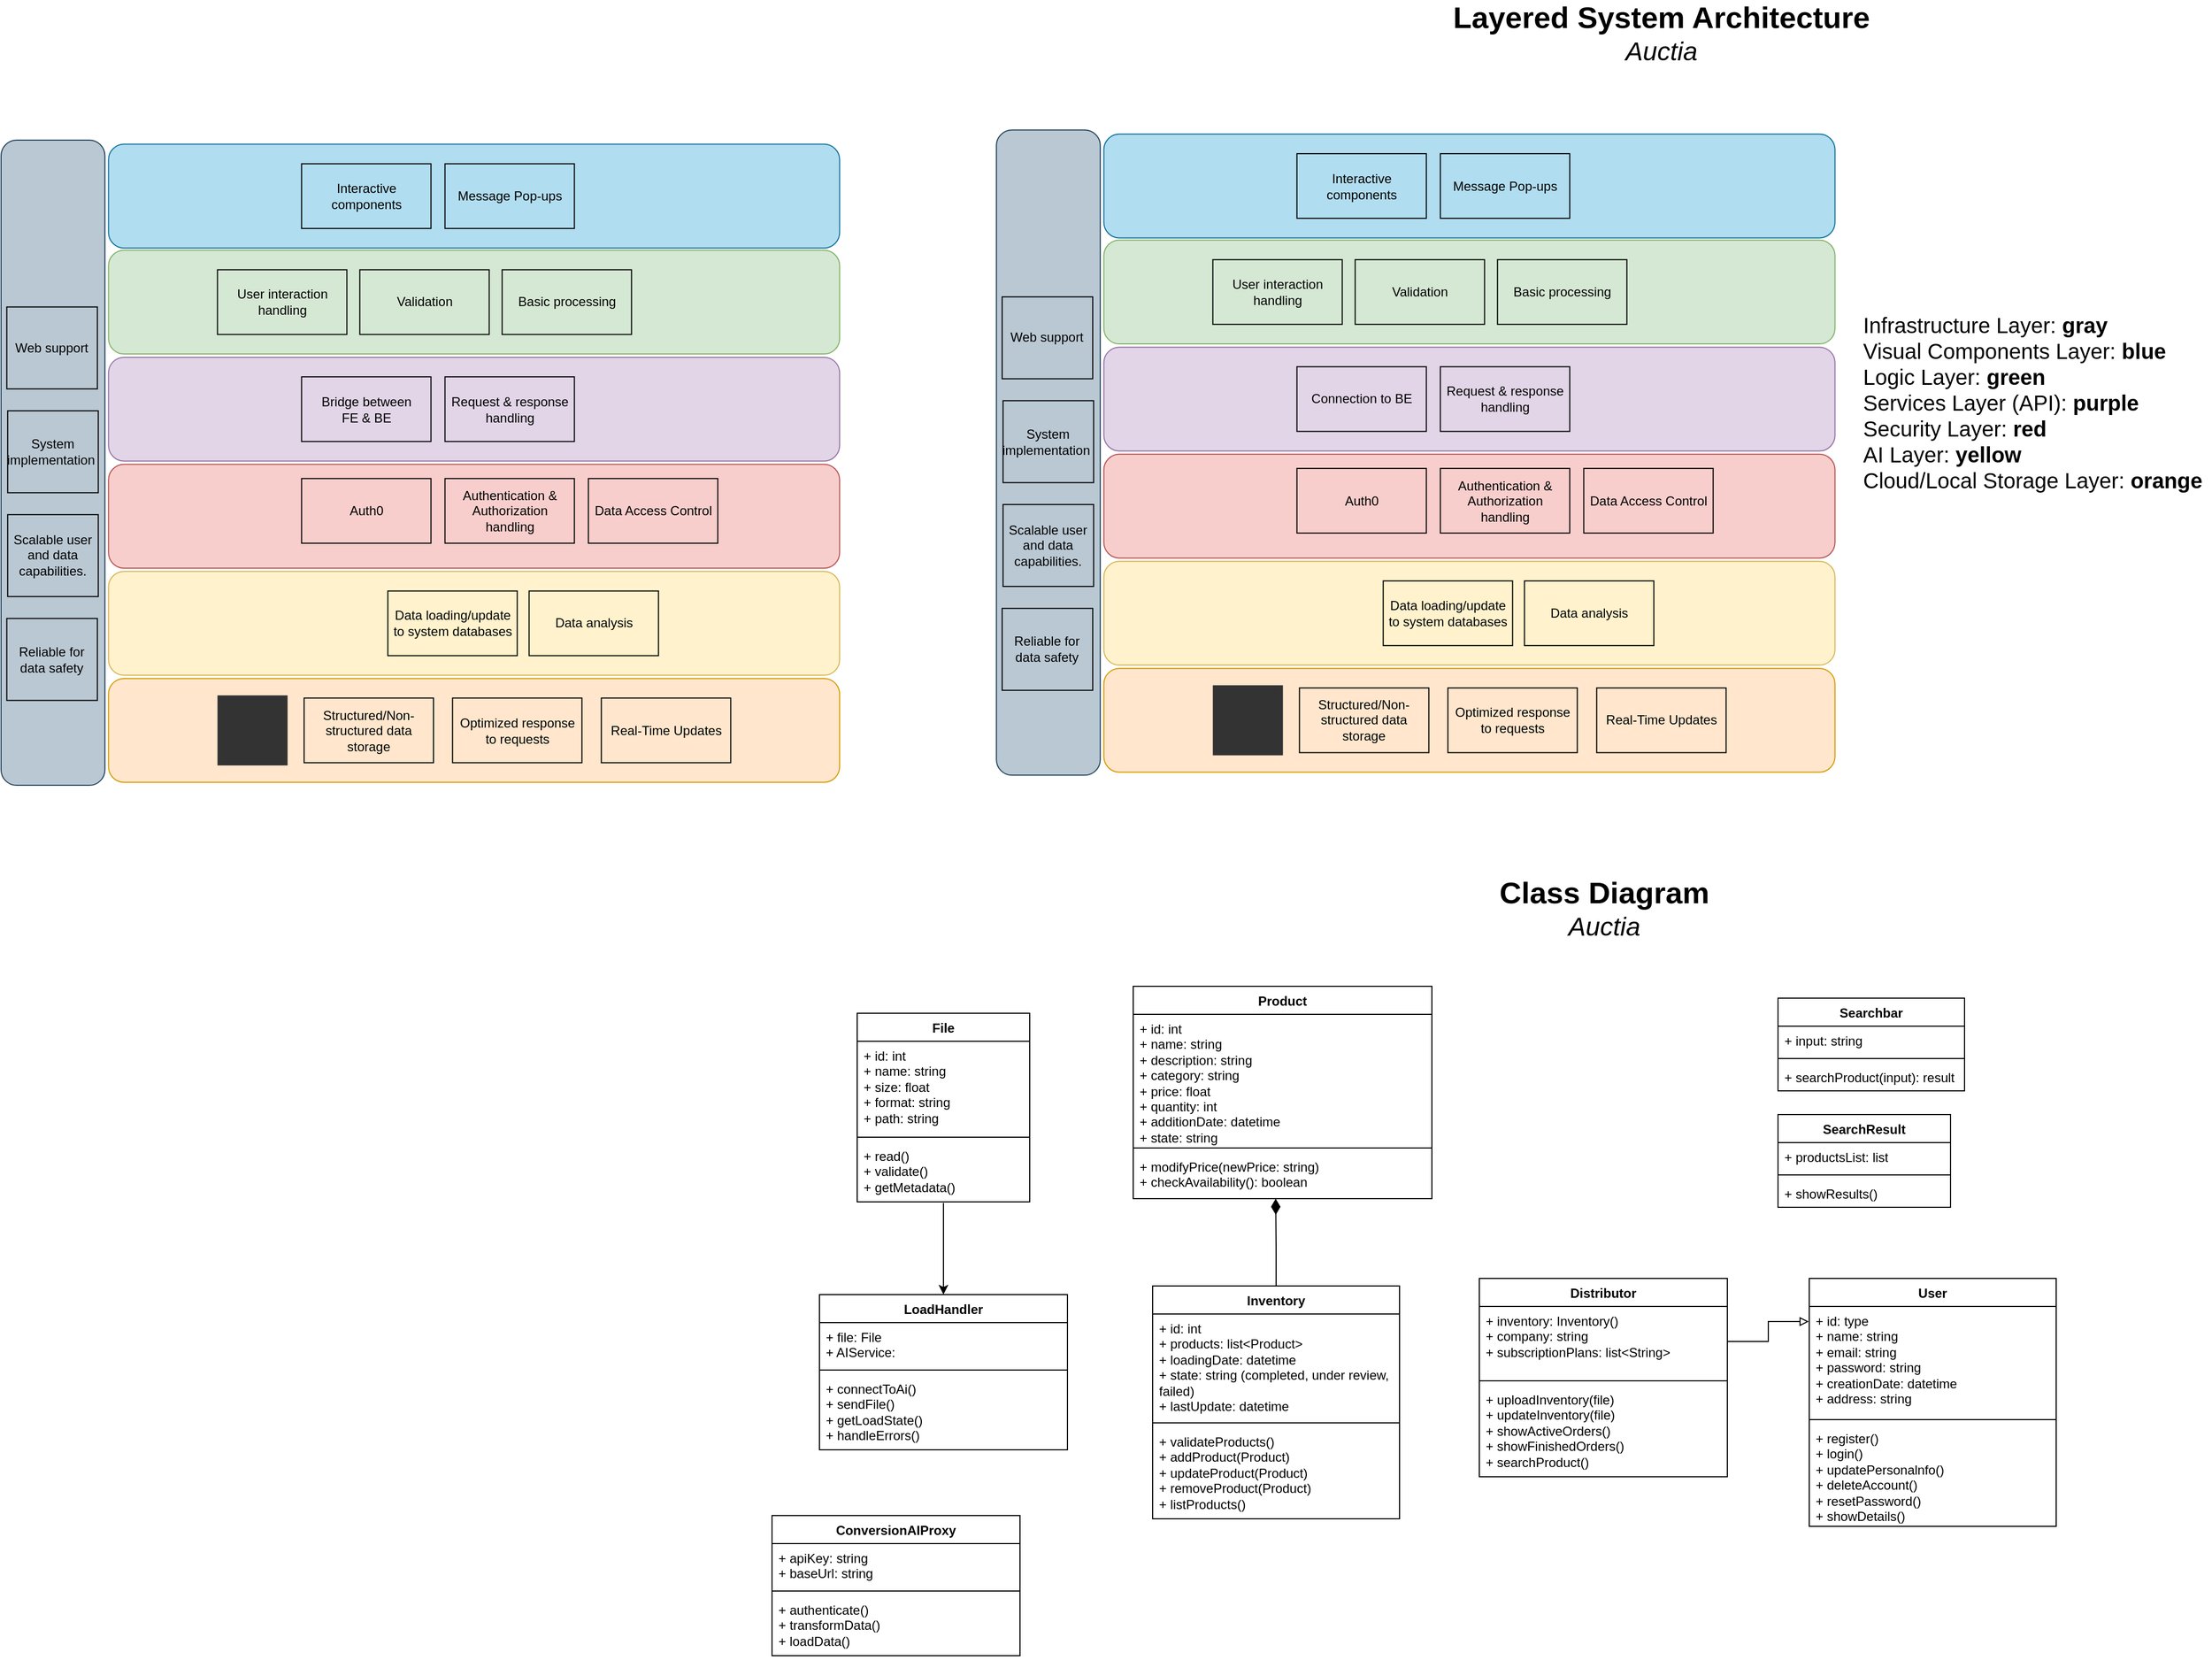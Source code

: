 <mxfile border="50" scale="3" compressed="false" locked="false" version="24.7.17">
  <diagram name="Blank" id="YmL12bMKpDGza6XwsDPr">
    <mxGraphModel dx="2603" dy="818" grid="0" gridSize="10" guides="1" tooltips="1" connect="1" arrows="1" fold="1" page="1" pageScale="1" pageWidth="1169" pageHeight="827" background="none" math="1" shadow="0">
      <root>
        <mxCell id="X5NqExCQtvZxIxQ7pmgY-0" />
        <mxCell id="1" parent="X5NqExCQtvZxIxQ7pmgY-0" />
        <mxCell id="3Dt4KKrTFrSs0-NsWHbt-12" value="&lt;font style=&quot;text-wrap: nowrap; font-size: 28px;&quot;&gt;&lt;b&gt;Layered System Architecture&lt;/b&gt;&lt;/font&gt;&lt;div style=&quot;text-wrap: nowrap;&quot;&gt;&lt;font size=&quot;1&quot;&gt;&lt;i style=&quot;font-size: 24px;&quot;&gt;Auctia&lt;/i&gt;&lt;/font&gt;&lt;/div&gt;" style="rounded=0;whiteSpace=wrap;html=1;strokeColor=none;" parent="1" vertex="1">
          <mxGeometry x="386.84" y="61" width="500" height="60" as="geometry" />
        </mxCell>
        <mxCell id="3Dt4KKrTFrSs0-NsWHbt-37" value="&lt;span style=&quot;color: rgba(0, 0, 0, 0); font-family: monospace; font-size: 0px; text-wrap: nowrap;&quot;&gt;%3CmxGraphModel%3E%3Croot%3E%3CmxCell%20id%3D%220%22%2F%3E%3CmxCell%20id%3D%221%22%20parent%3D%220%22%2F%3E%3CmxCell%20id%3D%222%22%20value%3D%22%26lt%3Bfont%20style%3D%26quot%3Btext-wrap%3A%20nowrap%3B%20font-size%3A%2028px%3B%26quot%3B%26gt%3B%26lt%3Bb%26gt%3BLayer%26amp%3Bnbsp%3BDiagram%26lt%3B%2Fb%26gt%3B%26lt%3B%2Ffont%26gt%3B%26lt%3Bdiv%20style%3D%26quot%3Btext-wrap%3A%20nowrap%3B%26quot%3B%26gt%3B%26lt%3Bfont%20size%3D%26quot%3B1%26quot%3B%26gt%3B%26lt%3Bi%20style%3D%26quot%3Bfont-size%3A%2024px%3B%26quot%3B%26gt%3BAuctia%26lt%3B%2Fi%26gt%3B%26lt%3B%2Ffont%26gt%3B%26lt%3B%2Fdiv%26gt%3B%22%20style%3D%22rounded%3D0%3BwhiteSpace%3Dwrap%3Bhtml%3D1%3BstrokeColor%3Dnone%3B%22%20vertex%3D%221%22%20parent%3D%221%22%3E%3CmxGeometry%20x%3D%22305%22%20y%3D%22105%22%20width%3D%22218%22%20height%3D%2260%22%20as%3D%22geometry%22%2F%3E%3C%2FmxCell%3E%3C%2Froot%3E%3C%2FmxGraphModel%3E&lt;/span&gt;&lt;span style=&quot;background-color: initial; font-size: 20px;&quot;&gt;Infrastructure&lt;/span&gt;&lt;span style=&quot;font-size: 20px;&quot;&gt;&amp;nbsp;Layer&lt;/span&gt;&lt;span style=&quot;background-color: initial; font-size: 20px;&quot;&gt;: &lt;b&gt;gray&lt;/b&gt;&lt;br&gt;&lt;/span&gt;&lt;span style=&quot;background-color: initial; font-size: 20px;&quot;&gt;Visual Components&lt;/span&gt;&lt;span style=&quot;font-size: 20px;&quot;&gt;&amp;nbsp;Layer&lt;/span&gt;&lt;span style=&quot;background-color: initial; font-size: 20px;&quot;&gt;: &lt;b&gt;blue&lt;/b&gt;&lt;br&gt;&lt;/span&gt;&lt;span style=&quot;background-color: initial; font-size: 20px;&quot;&gt;Logic&lt;/span&gt;&lt;span style=&quot;font-size: 20px;&quot;&gt;&amp;nbsp;Layer&lt;/span&gt;&lt;span style=&quot;background-color: initial; font-size: 20px;&quot;&gt;: &lt;b&gt;green&lt;/b&gt;&lt;br&gt;&lt;/span&gt;&lt;span style=&quot;background-color: initial; font-size: 20px;&quot;&gt;Services&lt;/span&gt;&lt;span style=&quot;font-size: 20px;&quot;&gt;&amp;nbsp;Layer&lt;/span&gt;&lt;span style=&quot;background-color: initial; font-size: 20px;&quot;&gt;&amp;nbsp;(API): &lt;b&gt;purple&lt;/b&gt;&lt;br&gt;&lt;/span&gt;&lt;span style=&quot;background-color: initial; font-size: 20px;&quot;&gt;Security&lt;/span&gt;&lt;span style=&quot;font-size: 20px;&quot;&gt;&amp;nbsp;Layer&lt;/span&gt;&lt;span style=&quot;background-color: initial; font-size: 20px;&quot;&gt;: &lt;b&gt;red&lt;/b&gt;&lt;br&gt;&lt;/span&gt;&lt;span style=&quot;background-color: initial; font-size: 20px;&quot;&gt;AI Layer: &lt;b&gt;yellow&lt;/b&gt;&lt;br&gt;&lt;/span&gt;&lt;span style=&quot;background-color: initial; font-size: 20px;&quot;&gt;Cloud/Local Storage&lt;/span&gt;&lt;span style=&quot;font-size: 20px;&quot;&gt;&amp;nbsp;Layer&lt;/span&gt;&lt;span style=&quot;background-color: initial; font-size: 20px;&quot;&gt;: &lt;b&gt;orange&lt;/b&gt;&lt;/span&gt;" style="rounded=0;whiteSpace=wrap;html=1;strokeColor=none;align=left;" parent="1" vertex="1">
          <mxGeometry x="822" y="337" width="324" height="191.5" as="geometry" />
        </mxCell>
        <mxCell id="oEyr6dTsk9k5O3KKZAdz-1" value="" style="group" parent="1" vertex="1" connectable="0">
          <mxGeometry x="20.126" y="180.62" width="777.714" height="598.54" as="geometry" />
        </mxCell>
        <mxCell id="3Dt4KKrTFrSs0-NsWHbt-22" value="&lt;h2&gt;&lt;br&gt;&lt;/h2&gt;" style="rounded=1;whiteSpace=wrap;html=1;fillColor=#bac8d3;strokeColor=#23445d;rotation=-90;direction=east;" parent="oEyr6dTsk9k5O3KKZAdz-1" vertex="1">
          <mxGeometry x="-251.123" y="251.123" width="598.54" height="96.295" as="geometry" />
        </mxCell>
        <mxCell id="3Dt4KKrTFrSs0-NsWHbt-1" value="" style="rounded=1;whiteSpace=wrap;html=1;fillColor=#b1ddf0;strokeColor=#10739e;" parent="oEyr6dTsk9k5O3KKZAdz-1" vertex="1">
          <mxGeometry x="99.64" y="3.797" width="678.073" height="96.295" as="geometry" />
        </mxCell>
        <mxCell id="3Dt4KKrTFrSs0-NsWHbt-4" value="" style="rounded=1;whiteSpace=wrap;html=1;fillColor=#d5e8d4;strokeColor=#82b366;" parent="oEyr6dTsk9k5O3KKZAdz-1" vertex="1">
          <mxGeometry x="99.64" y="102.119" width="678.073" height="96.295" as="geometry" />
        </mxCell>
        <mxCell id="3Dt4KKrTFrSs0-NsWHbt-5" value="" style="rounded=1;whiteSpace=wrap;html=1;fillColor=#e1d5e7;strokeColor=#9673a6;" parent="oEyr6dTsk9k5O3KKZAdz-1" vertex="1">
          <mxGeometry x="99.64" y="201.455" width="678.073" height="96.295" as="geometry" />
        </mxCell>
        <mxCell id="3Dt4KKrTFrSs0-NsWHbt-6" value="" style="rounded=1;whiteSpace=wrap;html=1;fillColor=#f8cecc;strokeColor=#b85450;" parent="oEyr6dTsk9k5O3KKZAdz-1" vertex="1">
          <mxGeometry x="99.64" y="300.79" width="678.073" height="96.295" as="geometry" />
        </mxCell>
        <mxCell id="3Dt4KKrTFrSs0-NsWHbt-7" value="" style="rounded=1;whiteSpace=wrap;html=1;fillColor=#fff2cc;strokeColor=#d6b656;" parent="oEyr6dTsk9k5O3KKZAdz-1" vertex="1">
          <mxGeometry x="99.64" y="400.126" width="678.073" height="96.295" as="geometry" />
        </mxCell>
        <mxCell id="3Dt4KKrTFrSs0-NsWHbt-8" value="" style="rounded=1;whiteSpace=wrap;html=1;fillColor=#ffe6cc;strokeColor=#d79b00;" parent="oEyr6dTsk9k5O3KKZAdz-1" vertex="1">
          <mxGeometry x="99.64" y="499.462" width="678.073" height="96.295" as="geometry" />
        </mxCell>
        <mxCell id="3Dt4KKrTFrSs0-NsWHbt-38" value="" style="shape=image;verticalLabelPosition=bottom;labelBackgroundColor=none;verticalAlign=top;aspect=fixed;imageAspect=0;image=https://images.velog.io/images/myong/post/7c8de4c9-a41f-47fc-b73c-63550f86d1f6/mongo_atlas.png;clipPath=inset(22.22% 33.33% 22.22% 33.33%);imageBackground=none;fontColor=#FFFFFF;" parent="oEyr6dTsk9k5O3KKZAdz-1" vertex="1">
          <mxGeometry x="123.214" y="515.11" width="65" height="65" as="geometry" />
        </mxCell>
        <mxCell id="3Dt4KKrTFrSs0-NsWHbt-39" value="" style="shape=image;verticalLabelPosition=bottom;labelBackgroundColor=default;verticalAlign=top;aspect=fixed;imageAspect=0;image=https://cdn.worldvectorlogo.com/logos/react-1.svg;" parent="oEyr6dTsk9k5O3KKZAdz-1" vertex="1">
          <mxGeometry x="123.214" y="19.44" width="65" height="65" as="geometry" />
        </mxCell>
        <mxCell id="3Dt4KKrTFrSs0-NsWHbt-40" value="" style="shape=image;imageAspect=0;aspect=fixed;verticalLabelPosition=bottom;verticalAlign=top;image=https://www.drupal.org/files/project-images/screenshot_361.png;" parent="oEyr6dTsk9k5O3KKZAdz-1" vertex="1">
          <mxGeometry x="200.714" y="19.44" width="65" height="65" as="geometry" />
        </mxCell>
        <mxCell id="3Dt4KKrTFrSs0-NsWHbt-43" value="" style="shape=image;verticalLabelPosition=bottom;labelBackgroundColor=default;verticalAlign=top;aspect=fixed;imageAspect=0;image=https://365cloudstore.com/wp-content/uploads/2023/02/sql-server-500x500-01.png;imageBackground=#333333;" parent="oEyr6dTsk9k5O3KKZAdz-1" vertex="1">
          <mxGeometry x="200.714" y="515.11" width="65" height="65" as="geometry" />
        </mxCell>
        <mxCell id="3Dt4KKrTFrSs0-NsWHbt-44" value="" style="shape=image;imageAspect=0;aspect=fixed;verticalLabelPosition=bottom;verticalAlign=top;image=https://awsvideocatalog.com/images/aws/png/PNG%20Light/Security,%20Identity,%20&amp;%20Compliance/Amazon-Cognito.png;" parent="oEyr6dTsk9k5O3KKZAdz-1" vertex="1">
          <mxGeometry x="123.214" y="313.94" width="65" height="65" as="geometry" />
        </mxCell>
        <mxCell id="3Dt4KKrTFrSs0-NsWHbt-45" value="" style="shape=image;imageAspect=0;aspect=fixed;verticalLabelPosition=bottom;verticalAlign=top;image=https://play-lh.googleusercontent.com/So22eXt1Cc7-9ishK7DAoBaCUqnfuehrxyA_kezuhspg5gg526eMIQeppffxFgZsjAXn=w240-h480-rw;" parent="oEyr6dTsk9k5O3KKZAdz-1" vertex="1">
          <mxGeometry x="200.714" y="313.94" width="65" height="65" as="geometry" />
        </mxCell>
        <mxCell id="3Dt4KKrTFrSs0-NsWHbt-46" value="" style="shape=image;imageAspect=0;aspect=fixed;verticalLabelPosition=bottom;verticalAlign=top;image=https://flask.palletsprojects.com/en/3.0.x/_images/flask-horizontal.png;clipPath=inset(0% 67.33% 1.03% 0%);" parent="oEyr6dTsk9k5O3KKZAdz-1" vertex="1">
          <mxGeometry x="123.214" y="217.1" width="66.36" height="65" as="geometry" />
        </mxCell>
        <mxCell id="3Dt4KKrTFrSs0-NsWHbt-47" value="User interaction handling" style="rounded=0;whiteSpace=wrap;html=1;fillColor=none;" parent="oEyr6dTsk9k5O3KKZAdz-1" vertex="1">
          <mxGeometry x="200.714" y="120.27" width="120" height="60" as="geometry" />
        </mxCell>
        <mxCell id="3Dt4KKrTFrSs0-NsWHbt-64" value="Validation" style="rounded=0;whiteSpace=wrap;html=1;fillColor=none;" parent="oEyr6dTsk9k5O3KKZAdz-1" vertex="1">
          <mxGeometry x="332.714" y="120.27" width="120" height="60" as="geometry" />
        </mxCell>
        <mxCell id="3Dt4KKrTFrSs0-NsWHbt-66" value="" style="shape=image;verticalLabelPosition=bottom;labelBackgroundColor=default;verticalAlign=top;aspect=fixed;imageAspect=0;image=https://cdn.worldvectorlogo.com/logos/react-1.svg;" parent="oEyr6dTsk9k5O3KKZAdz-1" vertex="1">
          <mxGeometry x="123.214" y="117.77" width="65" height="65" as="geometry" />
        </mxCell>
        <mxCell id="3Dt4KKrTFrSs0-NsWHbt-67" value="Basic processing" style="rounded=0;whiteSpace=wrap;html=1;fillColor=none;" parent="oEyr6dTsk9k5O3KKZAdz-1" vertex="1">
          <mxGeometry x="464.714" y="120.27" width="120" height="60" as="geometry" />
        </mxCell>
        <mxCell id="3Dt4KKrTFrSs0-NsWHbt-68" value="Interactive components" style="rounded=0;whiteSpace=wrap;html=1;fillColor=none;" parent="oEyr6dTsk9k5O3KKZAdz-1" vertex="1">
          <mxGeometry x="278.714" y="21.94" width="120" height="60" as="geometry" />
        </mxCell>
        <mxCell id="3Dt4KKrTFrSs0-NsWHbt-69" value="Message Pop-ups" style="rounded=0;whiteSpace=wrap;html=1;fillColor=none;" parent="oEyr6dTsk9k5O3KKZAdz-1" vertex="1">
          <mxGeometry x="411.714" y="21.94" width="120" height="60" as="geometry" />
        </mxCell>
        <mxCell id="3Dt4KKrTFrSs0-NsWHbt-71" value="" style="shape=image;imageAspect=0;aspect=fixed;verticalLabelPosition=bottom;verticalAlign=top;image=https://encrypted-tbn0.gstatic.com/images?q=tbn:ANd9GcT_bp1MF0U2vJdScBS9XLl8odTbMLYthY2jrA&amp;s;" parent="oEyr6dTsk9k5O3KKZAdz-1" vertex="1">
          <mxGeometry x="200.714" y="217.1" width="65" height="65" as="geometry" />
        </mxCell>
        <mxCell id="3Dt4KKrTFrSs0-NsWHbt-72" value="Connection to&amp;nbsp;&lt;span style=&quot;background-color: initial;&quot;&gt;BE&lt;/span&gt;" style="rounded=0;whiteSpace=wrap;html=1;fillColor=none;align=center;" parent="oEyr6dTsk9k5O3KKZAdz-1" vertex="1">
          <mxGeometry x="278.714" y="219.6" width="120" height="60" as="geometry" />
        </mxCell>
        <mxCell id="3Dt4KKrTFrSs0-NsWHbt-96" value="Request &amp;amp; response handling" style="rounded=0;whiteSpace=wrap;html=1;fillColor=none;" parent="oEyr6dTsk9k5O3KKZAdz-1" vertex="1">
          <mxGeometry x="411.714" y="219.6" width="120" height="60" as="geometry" />
        </mxCell>
        <mxCell id="3Dt4KKrTFrSs0-NsWHbt-97" value="Auth0" style="rounded=0;whiteSpace=wrap;html=1;fillColor=none;" parent="oEyr6dTsk9k5O3KKZAdz-1" vertex="1">
          <mxGeometry x="278.714" y="313.94" width="120" height="60" as="geometry" />
        </mxCell>
        <mxCell id="3Dt4KKrTFrSs0-NsWHbt-123" value="Authentication &amp;amp; Authorization handling" style="rounded=0;whiteSpace=wrap;html=1;fillColor=none;" parent="oEyr6dTsk9k5O3KKZAdz-1" vertex="1">
          <mxGeometry x="411.714" y="313.94" width="120" height="60" as="geometry" />
        </mxCell>
        <mxCell id="3Dt4KKrTFrSs0-NsWHbt-124" value="Data Access Control" style="rounded=0;whiteSpace=wrap;html=1;fillColor=none;" parent="oEyr6dTsk9k5O3KKZAdz-1" vertex="1">
          <mxGeometry x="544.714" y="313.94" width="120" height="60" as="geometry" />
        </mxCell>
        <mxCell id="3Dt4KKrTFrSs0-NsWHbt-128" value="" style="shape=image;imageAspect=0;aspect=fixed;verticalLabelPosition=bottom;verticalAlign=top;image=https://encrypted-tbn0.gstatic.com/images?q=tbn:ANd9GcR2xQcwKitRgXfqdi34DYlocPSEXD2G2zZipg&amp;s;" parent="oEyr6dTsk9k5O3KKZAdz-1" vertex="1">
          <mxGeometry x="14.814" y="19.44" width="65" height="39" as="geometry" />
        </mxCell>
        <mxCell id="3Dt4KKrTFrSs0-NsWHbt-129" value="" style="shape=image;verticalLabelPosition=bottom;labelBackgroundColor=default;verticalAlign=top;aspect=fixed;imageAspect=0;image=https://pbs.twimg.com/profile_images/1816856437567406080/ByISu1ft_400x400.jpg;" parent="oEyr6dTsk9k5O3KKZAdz-1" vertex="1">
          <mxGeometry x="14.814" y="73.768" width="65" height="65" as="geometry" />
        </mxCell>
        <mxCell id="3Dt4KKrTFrSs0-NsWHbt-161" value="Data analysis" style="rounded=0;whiteSpace=wrap;html=1;fillColor=none;" parent="oEyr6dTsk9k5O3KKZAdz-1" vertex="1">
          <mxGeometry x="489.714" y="418.27" width="120" height="60" as="geometry" />
        </mxCell>
        <mxCell id="3Dt4KKrTFrSs0-NsWHbt-163" value="Web support" style="rounded=0;whiteSpace=wrap;html=1;fillColor=none;" parent="oEyr6dTsk9k5O3KKZAdz-1" vertex="1">
          <mxGeometry x="5.314" y="154.77" width="84" height="76" as="geometry" />
        </mxCell>
        <mxCell id="3Dt4KKrTFrSs0-NsWHbt-164" value="System implementation&amp;nbsp;" style="rounded=0;whiteSpace=wrap;html=1;fillColor=none;" parent="oEyr6dTsk9k5O3KKZAdz-1" vertex="1">
          <mxGeometry x="6.144" y="251.12" width="84" height="76" as="geometry" />
        </mxCell>
        <mxCell id="3Dt4KKrTFrSs0-NsWHbt-165" value="Scalable user and data capabilities." style="rounded=0;whiteSpace=wrap;html=1;fillColor=none;" parent="oEyr6dTsk9k5O3KKZAdz-1" vertex="1">
          <mxGeometry x="6.144" y="347.42" width="84" height="76" as="geometry" />
        </mxCell>
        <mxCell id="3Dt4KKrTFrSs0-NsWHbt-166" value="Reliable for data safety" style="rounded=0;whiteSpace=wrap;html=1;fillColor=none;" parent="oEyr6dTsk9k5O3KKZAdz-1" vertex="1">
          <mxGeometry x="5.314" y="443.77" width="84" height="76" as="geometry" />
        </mxCell>
        <mxCell id="3Dt4KKrTFrSs0-NsWHbt-167" value="" style="shape=image;imageAspect=0;aspect=fixed;verticalLabelPosition=bottom;verticalAlign=top;image=https://d2908q01vomqb2.cloudfront.net/da4b9237bacccdf19c0760cab7aec4a8359010b0/2024/06/10/SageMaker3.png;clipPath=inset(16.67% 33.33% 16.67% 33.33%);" parent="oEyr6dTsk9k5O3KKZAdz-1" vertex="1">
          <mxGeometry x="123.214" y="415.77" width="65" height="65" as="geometry" />
        </mxCell>
        <mxCell id="3Dt4KKrTFrSs0-NsWHbt-168" value="" style="shape=image;verticalLabelPosition=bottom;labelBackgroundColor=default;verticalAlign=top;aspect=fixed;imageAspect=0;image=https://upload.wikimedia.org/wikipedia/commons/thumb/e/ef/ChatGPT-Logo.svg/1200px-ChatGPT-Logo.svg.png;" parent="oEyr6dTsk9k5O3KKZAdz-1" vertex="1">
          <mxGeometry x="200.71" y="415.775" width="65" height="65" as="geometry" />
        </mxCell>
        <mxCell id="3Dt4KKrTFrSs0-NsWHbt-169" value="Data loading/update to system databases" style="rounded=0;whiteSpace=wrap;html=1;fillColor=none;" parent="oEyr6dTsk9k5O3KKZAdz-1" vertex="1">
          <mxGeometry x="358.714" y="418.27" width="120" height="60" as="geometry" />
        </mxCell>
        <mxCell id="3Dt4KKrTFrSs0-NsWHbt-170" value="" style="shape=image;imageAspect=0;aspect=fixed;verticalLabelPosition=bottom;verticalAlign=top;image=https://flask.palletsprojects.com/en/3.0.x/_images/flask-horizontal.png;clipPath=inset(0% 67.33% 1.03% 0%);" parent="oEyr6dTsk9k5O3KKZAdz-1" vertex="1">
          <mxGeometry x="281.054" y="415.77" width="66.36" height="65" as="geometry" />
        </mxCell>
        <mxCell id="3Dt4KKrTFrSs0-NsWHbt-171" value="Structured/&lt;span style=&quot;background-color: initial;&quot;&gt;Non-structured data storage&lt;/span&gt;" style="rounded=0;whiteSpace=wrap;html=1;fillColor=none;" parent="oEyr6dTsk9k5O3KKZAdz-1" vertex="1">
          <mxGeometry x="281.054" y="517.61" width="120" height="60" as="geometry" />
        </mxCell>
        <mxCell id="3Dt4KKrTFrSs0-NsWHbt-172" value="Optimized response to requests" style="rounded=0;whiteSpace=wrap;html=1;fillColor=none;" parent="oEyr6dTsk9k5O3KKZAdz-1" vertex="1">
          <mxGeometry x="418.714" y="517.61" width="120" height="60" as="geometry" />
        </mxCell>
        <mxCell id="3Dt4KKrTFrSs0-NsWHbt-173" value="Real-Time Updates" style="rounded=0;whiteSpace=wrap;html=1;fillColor=none;" parent="oEyr6dTsk9k5O3KKZAdz-1" vertex="1">
          <mxGeometry x="556.714" y="517.61" width="120" height="60" as="geometry" />
        </mxCell>
        <mxCell id="oEyr6dTsk9k5O3KKZAdz-2" value="" style="group" parent="1" vertex="1" connectable="0">
          <mxGeometry x="-903.004" y="190.0" width="777.714" height="598.54" as="geometry" />
        </mxCell>
        <mxCell id="oEyr6dTsk9k5O3KKZAdz-3" value="&lt;h2&gt;&lt;br&gt;&lt;/h2&gt;" style="rounded=1;whiteSpace=wrap;html=1;fillColor=#bac8d3;strokeColor=#23445d;rotation=-90;direction=east;" parent="oEyr6dTsk9k5O3KKZAdz-2" vertex="1">
          <mxGeometry x="-251.123" y="251.123" width="598.54" height="96.295" as="geometry" />
        </mxCell>
        <mxCell id="oEyr6dTsk9k5O3KKZAdz-4" value="" style="rounded=1;whiteSpace=wrap;html=1;fillColor=#b1ddf0;strokeColor=#10739e;" parent="oEyr6dTsk9k5O3KKZAdz-2" vertex="1">
          <mxGeometry x="99.64" y="3.797" width="678.073" height="96.295" as="geometry" />
        </mxCell>
        <mxCell id="oEyr6dTsk9k5O3KKZAdz-5" value="" style="rounded=1;whiteSpace=wrap;html=1;fillColor=#d5e8d4;strokeColor=#82b366;" parent="oEyr6dTsk9k5O3KKZAdz-2" vertex="1">
          <mxGeometry x="99.64" y="102.119" width="678.073" height="96.295" as="geometry" />
        </mxCell>
        <mxCell id="oEyr6dTsk9k5O3KKZAdz-6" value="" style="rounded=1;whiteSpace=wrap;html=1;fillColor=#e1d5e7;strokeColor=#9673a6;" parent="oEyr6dTsk9k5O3KKZAdz-2" vertex="1">
          <mxGeometry x="99.64" y="201.455" width="678.073" height="96.295" as="geometry" />
        </mxCell>
        <mxCell id="oEyr6dTsk9k5O3KKZAdz-7" value="" style="rounded=1;whiteSpace=wrap;html=1;fillColor=#f8cecc;strokeColor=#b85450;" parent="oEyr6dTsk9k5O3KKZAdz-2" vertex="1">
          <mxGeometry x="99.64" y="300.79" width="678.073" height="96.295" as="geometry" />
        </mxCell>
        <mxCell id="oEyr6dTsk9k5O3KKZAdz-8" value="" style="rounded=1;whiteSpace=wrap;html=1;fillColor=#fff2cc;strokeColor=#d6b656;" parent="oEyr6dTsk9k5O3KKZAdz-2" vertex="1">
          <mxGeometry x="99.64" y="400.126" width="678.073" height="96.295" as="geometry" />
        </mxCell>
        <mxCell id="oEyr6dTsk9k5O3KKZAdz-9" value="" style="rounded=1;whiteSpace=wrap;html=1;fillColor=#ffe6cc;strokeColor=#d79b00;" parent="oEyr6dTsk9k5O3KKZAdz-2" vertex="1">
          <mxGeometry x="99.64" y="499.462" width="678.073" height="96.295" as="geometry" />
        </mxCell>
        <mxCell id="oEyr6dTsk9k5O3KKZAdz-10" value="" style="shape=image;verticalLabelPosition=bottom;labelBackgroundColor=none;verticalAlign=top;aspect=fixed;imageAspect=0;image=https://images.velog.io/images/myong/post/7c8de4c9-a41f-47fc-b73c-63550f86d1f6/mongo_atlas.png;clipPath=inset(22.22% 33.33% 22.22% 33.33%);imageBackground=none;fontColor=#FFFFFF;" parent="oEyr6dTsk9k5O3KKZAdz-2" vertex="1">
          <mxGeometry x="123.214" y="515.11" width="65" height="65" as="geometry" />
        </mxCell>
        <mxCell id="oEyr6dTsk9k5O3KKZAdz-11" value="" style="shape=image;verticalLabelPosition=bottom;labelBackgroundColor=default;verticalAlign=top;aspect=fixed;imageAspect=0;image=https://cdn.worldvectorlogo.com/logos/react-1.svg;" parent="oEyr6dTsk9k5O3KKZAdz-2" vertex="1">
          <mxGeometry x="123.214" y="19.44" width="65" height="65" as="geometry" />
        </mxCell>
        <mxCell id="oEyr6dTsk9k5O3KKZAdz-12" value="" style="shape=image;imageAspect=0;aspect=fixed;verticalLabelPosition=bottom;verticalAlign=top;image=https://www.drupal.org/files/project-images/screenshot_361.png;" parent="oEyr6dTsk9k5O3KKZAdz-2" vertex="1">
          <mxGeometry x="200.714" y="19.44" width="65" height="65" as="geometry" />
        </mxCell>
        <mxCell id="oEyr6dTsk9k5O3KKZAdz-13" value="" style="shape=image;verticalLabelPosition=bottom;labelBackgroundColor=default;verticalAlign=top;aspect=fixed;imageAspect=0;image=https://365cloudstore.com/wp-content/uploads/2023/02/sql-server-500x500-01.png;imageBackground=#333333;" parent="oEyr6dTsk9k5O3KKZAdz-2" vertex="1">
          <mxGeometry x="200.714" y="515.11" width="65" height="65" as="geometry" />
        </mxCell>
        <mxCell id="oEyr6dTsk9k5O3KKZAdz-14" value="" style="shape=image;imageAspect=0;aspect=fixed;verticalLabelPosition=bottom;verticalAlign=top;image=https://awsvideocatalog.com/images/aws/png/PNG%20Light/Security,%20Identity,%20&amp;%20Compliance/Amazon-Cognito.png;" parent="oEyr6dTsk9k5O3KKZAdz-2" vertex="1">
          <mxGeometry x="123.214" y="313.94" width="65" height="65" as="geometry" />
        </mxCell>
        <mxCell id="oEyr6dTsk9k5O3KKZAdz-15" value="" style="shape=image;imageAspect=0;aspect=fixed;verticalLabelPosition=bottom;verticalAlign=top;image=https://play-lh.googleusercontent.com/So22eXt1Cc7-9ishK7DAoBaCUqnfuehrxyA_kezuhspg5gg526eMIQeppffxFgZsjAXn=w240-h480-rw;" parent="oEyr6dTsk9k5O3KKZAdz-2" vertex="1">
          <mxGeometry x="200.714" y="313.94" width="65" height="65" as="geometry" />
        </mxCell>
        <mxCell id="oEyr6dTsk9k5O3KKZAdz-16" value="" style="shape=image;imageAspect=0;aspect=fixed;verticalLabelPosition=bottom;verticalAlign=top;image=https://flask.palletsprojects.com/en/3.0.x/_images/flask-horizontal.png;clipPath=inset(0% 67.33% 1.03% 0%);" parent="oEyr6dTsk9k5O3KKZAdz-2" vertex="1">
          <mxGeometry x="123.214" y="217.1" width="66.36" height="65" as="geometry" />
        </mxCell>
        <mxCell id="oEyr6dTsk9k5O3KKZAdz-17" value="User interaction handling" style="rounded=0;whiteSpace=wrap;html=1;fillColor=none;" parent="oEyr6dTsk9k5O3KKZAdz-2" vertex="1">
          <mxGeometry x="200.714" y="120.27" width="120" height="60" as="geometry" />
        </mxCell>
        <mxCell id="oEyr6dTsk9k5O3KKZAdz-18" value="Validation" style="rounded=0;whiteSpace=wrap;html=1;fillColor=none;" parent="oEyr6dTsk9k5O3KKZAdz-2" vertex="1">
          <mxGeometry x="332.714" y="120.27" width="120" height="60" as="geometry" />
        </mxCell>
        <mxCell id="oEyr6dTsk9k5O3KKZAdz-19" value="" style="shape=image;verticalLabelPosition=bottom;labelBackgroundColor=default;verticalAlign=top;aspect=fixed;imageAspect=0;image=https://cdn.worldvectorlogo.com/logos/react-1.svg;" parent="oEyr6dTsk9k5O3KKZAdz-2" vertex="1">
          <mxGeometry x="123.214" y="117.77" width="65" height="65" as="geometry" />
        </mxCell>
        <mxCell id="oEyr6dTsk9k5O3KKZAdz-20" value="Basic processing" style="rounded=0;whiteSpace=wrap;html=1;fillColor=none;" parent="oEyr6dTsk9k5O3KKZAdz-2" vertex="1">
          <mxGeometry x="464.714" y="120.27" width="120" height="60" as="geometry" />
        </mxCell>
        <mxCell id="oEyr6dTsk9k5O3KKZAdz-21" value="Interactive components" style="rounded=0;whiteSpace=wrap;html=1;fillColor=none;" parent="oEyr6dTsk9k5O3KKZAdz-2" vertex="1">
          <mxGeometry x="278.714" y="21.94" width="120" height="60" as="geometry" />
        </mxCell>
        <mxCell id="oEyr6dTsk9k5O3KKZAdz-22" value="Message Pop-ups" style="rounded=0;whiteSpace=wrap;html=1;fillColor=none;" parent="oEyr6dTsk9k5O3KKZAdz-2" vertex="1">
          <mxGeometry x="411.714" y="21.94" width="120" height="60" as="geometry" />
        </mxCell>
        <mxCell id="oEyr6dTsk9k5O3KKZAdz-23" value="" style="shape=image;imageAspect=0;aspect=fixed;verticalLabelPosition=bottom;verticalAlign=top;image=https://encrypted-tbn0.gstatic.com/images?q=tbn:ANd9GcT_bp1MF0U2vJdScBS9XLl8odTbMLYthY2jrA&amp;s;" parent="oEyr6dTsk9k5O3KKZAdz-2" vertex="1">
          <mxGeometry x="200.714" y="217.1" width="65" height="65" as="geometry" />
        </mxCell>
        <mxCell id="oEyr6dTsk9k5O3KKZAdz-24" value="Bridge between&lt;div&gt;FE &amp;amp; BE&lt;/div&gt;" style="rounded=0;whiteSpace=wrap;html=1;fillColor=none;" parent="oEyr6dTsk9k5O3KKZAdz-2" vertex="1">
          <mxGeometry x="278.714" y="219.6" width="120" height="60" as="geometry" />
        </mxCell>
        <mxCell id="oEyr6dTsk9k5O3KKZAdz-25" value="Request &amp;amp; response handling" style="rounded=0;whiteSpace=wrap;html=1;fillColor=none;" parent="oEyr6dTsk9k5O3KKZAdz-2" vertex="1">
          <mxGeometry x="411.714" y="219.6" width="120" height="60" as="geometry" />
        </mxCell>
        <mxCell id="oEyr6dTsk9k5O3KKZAdz-26" value="Auth0" style="rounded=0;whiteSpace=wrap;html=1;fillColor=none;" parent="oEyr6dTsk9k5O3KKZAdz-2" vertex="1">
          <mxGeometry x="278.714" y="313.94" width="120" height="60" as="geometry" />
        </mxCell>
        <mxCell id="oEyr6dTsk9k5O3KKZAdz-27" value="Authentication &amp;amp; Authorization handling" style="rounded=0;whiteSpace=wrap;html=1;fillColor=none;" parent="oEyr6dTsk9k5O3KKZAdz-2" vertex="1">
          <mxGeometry x="411.714" y="313.94" width="120" height="60" as="geometry" />
        </mxCell>
        <mxCell id="oEyr6dTsk9k5O3KKZAdz-28" value="Data Access Control" style="rounded=0;whiteSpace=wrap;html=1;fillColor=none;" parent="oEyr6dTsk9k5O3KKZAdz-2" vertex="1">
          <mxGeometry x="544.714" y="313.94" width="120" height="60" as="geometry" />
        </mxCell>
        <mxCell id="oEyr6dTsk9k5O3KKZAdz-29" value="" style="shape=image;imageAspect=0;aspect=fixed;verticalLabelPosition=bottom;verticalAlign=top;image=https://encrypted-tbn0.gstatic.com/images?q=tbn:ANd9GcR2xQcwKitRgXfqdi34DYlocPSEXD2G2zZipg&amp;s;" parent="oEyr6dTsk9k5O3KKZAdz-2" vertex="1">
          <mxGeometry x="14.814" y="19.44" width="65" height="39" as="geometry" />
        </mxCell>
        <mxCell id="oEyr6dTsk9k5O3KKZAdz-30" value="" style="shape=image;verticalLabelPosition=bottom;labelBackgroundColor=default;verticalAlign=top;aspect=fixed;imageAspect=0;image=https://pbs.twimg.com/profile_images/1816856437567406080/ByISu1ft_400x400.jpg;" parent="oEyr6dTsk9k5O3KKZAdz-2" vertex="1">
          <mxGeometry x="14.814" y="73.768" width="65" height="65" as="geometry" />
        </mxCell>
        <mxCell id="oEyr6dTsk9k5O3KKZAdz-31" value="Data analysis" style="rounded=0;whiteSpace=wrap;html=1;fillColor=none;" parent="oEyr6dTsk9k5O3KKZAdz-2" vertex="1">
          <mxGeometry x="489.714" y="418.27" width="120" height="60" as="geometry" />
        </mxCell>
        <mxCell id="oEyr6dTsk9k5O3KKZAdz-32" value="Web support" style="rounded=0;whiteSpace=wrap;html=1;fillColor=none;" parent="oEyr6dTsk9k5O3KKZAdz-2" vertex="1">
          <mxGeometry x="5.314" y="154.77" width="84" height="76" as="geometry" />
        </mxCell>
        <mxCell id="oEyr6dTsk9k5O3KKZAdz-33" value="System implementation&amp;nbsp;" style="rounded=0;whiteSpace=wrap;html=1;fillColor=none;" parent="oEyr6dTsk9k5O3KKZAdz-2" vertex="1">
          <mxGeometry x="6.144" y="251.12" width="84" height="76" as="geometry" />
        </mxCell>
        <mxCell id="oEyr6dTsk9k5O3KKZAdz-34" value="Scalable user and data capabilities." style="rounded=0;whiteSpace=wrap;html=1;fillColor=none;" parent="oEyr6dTsk9k5O3KKZAdz-2" vertex="1">
          <mxGeometry x="6.144" y="347.42" width="84" height="76" as="geometry" />
        </mxCell>
        <mxCell id="oEyr6dTsk9k5O3KKZAdz-35" value="Reliable for data safety" style="rounded=0;whiteSpace=wrap;html=1;fillColor=none;" parent="oEyr6dTsk9k5O3KKZAdz-2" vertex="1">
          <mxGeometry x="5.314" y="443.77" width="84" height="76" as="geometry" />
        </mxCell>
        <mxCell id="oEyr6dTsk9k5O3KKZAdz-36" value="" style="shape=image;imageAspect=0;aspect=fixed;verticalLabelPosition=bottom;verticalAlign=top;image=https://d2908q01vomqb2.cloudfront.net/da4b9237bacccdf19c0760cab7aec4a8359010b0/2024/06/10/SageMaker3.png;clipPath=inset(16.67% 33.33% 16.67% 33.33%);" parent="oEyr6dTsk9k5O3KKZAdz-2" vertex="1">
          <mxGeometry x="123.214" y="415.77" width="65" height="65" as="geometry" />
        </mxCell>
        <mxCell id="oEyr6dTsk9k5O3KKZAdz-37" value="" style="shape=image;verticalLabelPosition=bottom;labelBackgroundColor=default;verticalAlign=top;aspect=fixed;imageAspect=0;image=https://upload.wikimedia.org/wikipedia/commons/thumb/e/ef/ChatGPT-Logo.svg/1200px-ChatGPT-Logo.svg.png;" parent="oEyr6dTsk9k5O3KKZAdz-2" vertex="1">
          <mxGeometry x="200.71" y="415.775" width="65" height="65" as="geometry" />
        </mxCell>
        <mxCell id="oEyr6dTsk9k5O3KKZAdz-38" value="Data loading/update to system databases" style="rounded=0;whiteSpace=wrap;html=1;fillColor=none;" parent="oEyr6dTsk9k5O3KKZAdz-2" vertex="1">
          <mxGeometry x="358.714" y="418.27" width="120" height="60" as="geometry" />
        </mxCell>
        <mxCell id="oEyr6dTsk9k5O3KKZAdz-39" value="" style="shape=image;imageAspect=0;aspect=fixed;verticalLabelPosition=bottom;verticalAlign=top;image=https://flask.palletsprojects.com/en/3.0.x/_images/flask-horizontal.png;clipPath=inset(0% 67.33% 1.03% 0%);" parent="oEyr6dTsk9k5O3KKZAdz-2" vertex="1">
          <mxGeometry x="281.054" y="415.77" width="66.36" height="65" as="geometry" />
        </mxCell>
        <mxCell id="oEyr6dTsk9k5O3KKZAdz-40" value="Structured/&lt;span style=&quot;background-color: initial;&quot;&gt;Non-structured data storage&lt;/span&gt;" style="rounded=0;whiteSpace=wrap;html=1;fillColor=none;" parent="oEyr6dTsk9k5O3KKZAdz-2" vertex="1">
          <mxGeometry x="281.054" y="517.61" width="120" height="60" as="geometry" />
        </mxCell>
        <mxCell id="oEyr6dTsk9k5O3KKZAdz-41" value="Optimized response to requests" style="rounded=0;whiteSpace=wrap;html=1;fillColor=none;" parent="oEyr6dTsk9k5O3KKZAdz-2" vertex="1">
          <mxGeometry x="418.714" y="517.61" width="120" height="60" as="geometry" />
        </mxCell>
        <mxCell id="oEyr6dTsk9k5O3KKZAdz-42" value="Real-Time Updates" style="rounded=0;whiteSpace=wrap;html=1;fillColor=none;" parent="oEyr6dTsk9k5O3KKZAdz-2" vertex="1">
          <mxGeometry x="556.714" y="517.61" width="120" height="60" as="geometry" />
        </mxCell>
        <mxCell id="-tbaXfJPRMiI75b6ssIY-4" value="&lt;div style=&quot;text-wrap: nowrap;&quot;&gt;&lt;span style=&quot;font-size: 28px;&quot;&gt;&lt;b&gt;Class Diagram&lt;/b&gt;&lt;/span&gt;&lt;/div&gt;&lt;div style=&quot;text-wrap: nowrap;&quot;&gt;&lt;i style=&quot;font-size: 24px;&quot;&gt;Auctia&lt;/i&gt;&lt;/div&gt;" style="rounded=0;whiteSpace=wrap;html=1;strokeColor=none;" parent="1" vertex="1">
          <mxGeometry x="334" y="873" width="500" height="60" as="geometry" />
        </mxCell>
        <mxCell id="-tbaXfJPRMiI75b6ssIY-5" value="Product" style="swimlane;fontStyle=1;align=center;verticalAlign=top;childLayout=stackLayout;horizontal=1;startSize=26;horizontalStack=0;resizeParent=1;resizeParentMax=0;resizeLast=0;collapsible=1;marginBottom=0;whiteSpace=wrap;html=1;" parent="1" vertex="1">
          <mxGeometry x="147" y="975" width="277" height="197" as="geometry" />
        </mxCell>
        <mxCell id="-tbaXfJPRMiI75b6ssIY-6" value="+ id: int&lt;div&gt;+ name: string&lt;/div&gt;&lt;div&gt;+ description: string&lt;/div&gt;&lt;div&gt;+ category: string&lt;/div&gt;&lt;div&gt;+ price: float&lt;/div&gt;&lt;div&gt;+ quantity: int&lt;/div&gt;&lt;div&gt;+ additionDate: datetime&lt;/div&gt;&lt;div&gt;+ state: string&lt;/div&gt;" style="text;strokeColor=none;fillColor=none;align=left;verticalAlign=top;spacingLeft=4;spacingRight=4;overflow=hidden;rotatable=0;points=[[0,0.5],[1,0.5]];portConstraint=eastwest;whiteSpace=wrap;html=1;" parent="-tbaXfJPRMiI75b6ssIY-5" vertex="1">
          <mxGeometry y="26" width="277" height="120" as="geometry" />
        </mxCell>
        <mxCell id="-tbaXfJPRMiI75b6ssIY-7" value="" style="line;strokeWidth=1;fillColor=none;align=left;verticalAlign=middle;spacingTop=-1;spacingLeft=3;spacingRight=3;rotatable=0;labelPosition=right;points=[];portConstraint=eastwest;strokeColor=inherit;" parent="-tbaXfJPRMiI75b6ssIY-5" vertex="1">
          <mxGeometry y="146" width="277" height="8" as="geometry" />
        </mxCell>
        <mxCell id="-tbaXfJPRMiI75b6ssIY-8" value="+ modifyPrice(newPrice: string)&lt;div&gt;+ checkAvailability(): boolean&lt;/div&gt;" style="text;strokeColor=none;fillColor=none;align=left;verticalAlign=top;spacingLeft=4;spacingRight=4;overflow=hidden;rotatable=0;points=[[0,0.5],[1,0.5]];portConstraint=eastwest;whiteSpace=wrap;html=1;" parent="-tbaXfJPRMiI75b6ssIY-5" vertex="1">
          <mxGeometry y="154" width="277" height="43" as="geometry" />
        </mxCell>
        <mxCell id="-tbaXfJPRMiI75b6ssIY-13" value="File" style="swimlane;fontStyle=1;align=center;verticalAlign=top;childLayout=stackLayout;horizontal=1;startSize=26;horizontalStack=0;resizeParent=1;resizeParentMax=0;resizeLast=0;collapsible=1;marginBottom=0;whiteSpace=wrap;html=1;" parent="1" vertex="1">
          <mxGeometry x="-109" y="1000" width="160" height="175" as="geometry" />
        </mxCell>
        <mxCell id="-tbaXfJPRMiI75b6ssIY-14" value="&lt;div&gt;+ id: int&lt;/div&gt;+ name: string&lt;div&gt;+ size: float&lt;/div&gt;&lt;div&gt;+ format: string&lt;/div&gt;&lt;div&gt;+ path: string&lt;/div&gt;" style="text;strokeColor=none;fillColor=none;align=left;verticalAlign=top;spacingLeft=4;spacingRight=4;overflow=hidden;rotatable=0;points=[[0,0.5],[1,0.5]];portConstraint=eastwest;whiteSpace=wrap;html=1;" parent="-tbaXfJPRMiI75b6ssIY-13" vertex="1">
          <mxGeometry y="26" width="160" height="85" as="geometry" />
        </mxCell>
        <mxCell id="-tbaXfJPRMiI75b6ssIY-15" value="" style="line;strokeWidth=1;fillColor=none;align=left;verticalAlign=middle;spacingTop=-1;spacingLeft=3;spacingRight=3;rotatable=0;labelPosition=right;points=[];portConstraint=eastwest;strokeColor=inherit;" parent="-tbaXfJPRMiI75b6ssIY-13" vertex="1">
          <mxGeometry y="111" width="160" height="8" as="geometry" />
        </mxCell>
        <mxCell id="-tbaXfJPRMiI75b6ssIY-16" value="+ read()&lt;div&gt;+ validate()&lt;/div&gt;&lt;div&gt;+ getMetadata()&lt;/div&gt;" style="text;strokeColor=none;fillColor=none;align=left;verticalAlign=top;spacingLeft=4;spacingRight=4;overflow=hidden;rotatable=0;points=[[0,0.5],[1,0.5]];portConstraint=eastwest;whiteSpace=wrap;html=1;" parent="-tbaXfJPRMiI75b6ssIY-13" vertex="1">
          <mxGeometry y="119" width="160" height="56" as="geometry" />
        </mxCell>
        <mxCell id="-tbaXfJPRMiI75b6ssIY-21" value="Distributor" style="swimlane;fontStyle=1;align=center;verticalAlign=top;childLayout=stackLayout;horizontal=1;startSize=26;horizontalStack=0;resizeParent=1;resizeParentMax=0;resizeLast=0;collapsible=1;marginBottom=0;whiteSpace=wrap;html=1;" parent="1" vertex="1">
          <mxGeometry x="468" y="1246" width="230" height="184" as="geometry" />
        </mxCell>
        <mxCell id="-tbaXfJPRMiI75b6ssIY-22" value="+ inventory: Inventory()&lt;div&gt;&lt;span style=&quot;background-color: initial;&quot;&gt;+ company: string&lt;/span&gt;&lt;div&gt;+ subscriptionPlans: list&amp;lt;String&amp;gt;&lt;/div&gt;&lt;/div&gt;" style="text;strokeColor=none;fillColor=none;align=left;verticalAlign=top;spacingLeft=4;spacingRight=4;overflow=hidden;rotatable=0;points=[[0,0.5],[1,0.5]];portConstraint=eastwest;whiteSpace=wrap;html=1;" parent="-tbaXfJPRMiI75b6ssIY-21" vertex="1">
          <mxGeometry y="26" width="230" height="65" as="geometry" />
        </mxCell>
        <mxCell id="-tbaXfJPRMiI75b6ssIY-23" value="" style="line;strokeWidth=1;fillColor=none;align=left;verticalAlign=middle;spacingTop=-1;spacingLeft=3;spacingRight=3;rotatable=0;labelPosition=right;points=[];portConstraint=eastwest;strokeColor=inherit;" parent="-tbaXfJPRMiI75b6ssIY-21" vertex="1">
          <mxGeometry y="91" width="230" height="8" as="geometry" />
        </mxCell>
        <mxCell id="-tbaXfJPRMiI75b6ssIY-24" value="+ uploadInventory(file)&lt;div&gt;+ updateInventory(file)&lt;div&gt;+ showActiveOrders()&lt;/div&gt;&lt;/div&gt;&lt;div&gt;+ showFinishedOrders()&lt;/div&gt;&lt;div&gt;+ searchProduct()&lt;/div&gt;" style="text;strokeColor=none;fillColor=none;align=left;verticalAlign=top;spacingLeft=4;spacingRight=4;overflow=hidden;rotatable=0;points=[[0,0.5],[1,0.5]];portConstraint=eastwest;whiteSpace=wrap;html=1;" parent="-tbaXfJPRMiI75b6ssIY-21" vertex="1">
          <mxGeometry y="99" width="230" height="85" as="geometry" />
        </mxCell>
        <mxCell id="-tbaXfJPRMiI75b6ssIY-29" value="Searchbar" style="swimlane;fontStyle=1;align=center;verticalAlign=top;childLayout=stackLayout;horizontal=1;startSize=26;horizontalStack=0;resizeParent=1;resizeParentMax=0;resizeLast=0;collapsible=1;marginBottom=0;whiteSpace=wrap;html=1;" parent="1" vertex="1">
          <mxGeometry x="745" y="986" width="173" height="86" as="geometry" />
        </mxCell>
        <mxCell id="-tbaXfJPRMiI75b6ssIY-30" value="+ input: string" style="text;strokeColor=none;fillColor=none;align=left;verticalAlign=top;spacingLeft=4;spacingRight=4;overflow=hidden;rotatable=0;points=[[0,0.5],[1,0.5]];portConstraint=eastwest;whiteSpace=wrap;html=1;" parent="-tbaXfJPRMiI75b6ssIY-29" vertex="1">
          <mxGeometry y="26" width="173" height="26" as="geometry" />
        </mxCell>
        <mxCell id="-tbaXfJPRMiI75b6ssIY-31" value="" style="line;strokeWidth=1;fillColor=none;align=left;verticalAlign=middle;spacingTop=-1;spacingLeft=3;spacingRight=3;rotatable=0;labelPosition=right;points=[];portConstraint=eastwest;strokeColor=inherit;" parent="-tbaXfJPRMiI75b6ssIY-29" vertex="1">
          <mxGeometry y="52" width="173" height="8" as="geometry" />
        </mxCell>
        <mxCell id="-tbaXfJPRMiI75b6ssIY-32" value="+ searchProduct(input): result" style="text;strokeColor=none;fillColor=none;align=left;verticalAlign=top;spacingLeft=4;spacingRight=4;overflow=hidden;rotatable=0;points=[[0,0.5],[1,0.5]];portConstraint=eastwest;whiteSpace=wrap;html=1;" parent="-tbaXfJPRMiI75b6ssIY-29" vertex="1">
          <mxGeometry y="60" width="173" height="26" as="geometry" />
        </mxCell>
        <mxCell id="-tbaXfJPRMiI75b6ssIY-33" value="SearchResult" style="swimlane;fontStyle=1;align=center;verticalAlign=top;childLayout=stackLayout;horizontal=1;startSize=26;horizontalStack=0;resizeParent=1;resizeParentMax=0;resizeLast=0;collapsible=1;marginBottom=0;whiteSpace=wrap;html=1;" parent="1" vertex="1">
          <mxGeometry x="745" y="1094" width="160" height="86" as="geometry" />
        </mxCell>
        <mxCell id="-tbaXfJPRMiI75b6ssIY-34" value="+ productsList: list" style="text;strokeColor=none;fillColor=none;align=left;verticalAlign=top;spacingLeft=4;spacingRight=4;overflow=hidden;rotatable=0;points=[[0,0.5],[1,0.5]];portConstraint=eastwest;whiteSpace=wrap;html=1;" parent="-tbaXfJPRMiI75b6ssIY-33" vertex="1">
          <mxGeometry y="26" width="160" height="26" as="geometry" />
        </mxCell>
        <mxCell id="-tbaXfJPRMiI75b6ssIY-35" value="" style="line;strokeWidth=1;fillColor=none;align=left;verticalAlign=middle;spacingTop=-1;spacingLeft=3;spacingRight=3;rotatable=0;labelPosition=right;points=[];portConstraint=eastwest;strokeColor=inherit;" parent="-tbaXfJPRMiI75b6ssIY-33" vertex="1">
          <mxGeometry y="52" width="160" height="8" as="geometry" />
        </mxCell>
        <mxCell id="-tbaXfJPRMiI75b6ssIY-36" value="&lt;div&gt;&lt;span style=&quot;background-color: initial;&quot;&gt;+ showResults()&lt;/span&gt;&lt;br&gt;&lt;/div&gt;" style="text;strokeColor=none;fillColor=none;align=left;verticalAlign=top;spacingLeft=4;spacingRight=4;overflow=hidden;rotatable=0;points=[[0,0.5],[1,0.5]];portConstraint=eastwest;whiteSpace=wrap;html=1;" parent="-tbaXfJPRMiI75b6ssIY-33" vertex="1">
          <mxGeometry y="60" width="160" height="26" as="geometry" />
        </mxCell>
        <mxCell id="-tbaXfJPRMiI75b6ssIY-42" style="edgeStyle=orthogonalEdgeStyle;rounded=0;orthogonalLoop=1;jettySize=auto;html=1;entryX=-0.002;entryY=0.139;entryDx=0;entryDy=0;endArrow=block;endFill=0;entryPerimeter=0;" parent="1" source="-tbaXfJPRMiI75b6ssIY-22" target="-tbaXfJPRMiI75b6ssIY-48" edge="1">
          <mxGeometry relative="1" as="geometry">
            <mxPoint x="775.0" y="1285" as="targetPoint" />
          </mxGeometry>
        </mxCell>
        <mxCell id="-tbaXfJPRMiI75b6ssIY-43" value="Inventory" style="swimlane;fontStyle=1;align=center;verticalAlign=top;childLayout=stackLayout;horizontal=1;startSize=26;horizontalStack=0;resizeParent=1;resizeParentMax=0;resizeLast=0;collapsible=1;marginBottom=0;whiteSpace=wrap;html=1;" parent="1" vertex="1">
          <mxGeometry x="165" y="1253" width="229" height="216" as="geometry" />
        </mxCell>
        <mxCell id="-tbaXfJPRMiI75b6ssIY-44" value="+ id: int&lt;div&gt;&lt;span style=&quot;background-color: initial;&quot;&gt;+ products: list&amp;lt;Product&amp;gt;&lt;/span&gt;&lt;/div&gt;&lt;div&gt;&lt;span style=&quot;background-color: initial;&quot;&gt;+ loadingDate: datetime&lt;/span&gt;&lt;div&gt;&lt;span style=&quot;background-color: initial;&quot;&gt;+ state: string&amp;nbsp;&lt;/span&gt;&lt;span style=&quot;background-color: initial;&quot;&gt;(completed, under review, failed)&lt;/span&gt;&lt;/div&gt;&lt;div&gt;&lt;span style=&quot;background-color: initial;&quot;&gt;+ lastUpdate: datetime&lt;/span&gt;&lt;/div&gt;&lt;/div&gt;" style="text;strokeColor=none;fillColor=none;align=left;verticalAlign=top;spacingLeft=4;spacingRight=4;overflow=hidden;rotatable=0;points=[[0,0.5],[1,0.5]];portConstraint=eastwest;whiteSpace=wrap;html=1;" parent="-tbaXfJPRMiI75b6ssIY-43" vertex="1">
          <mxGeometry y="26" width="229" height="97" as="geometry" />
        </mxCell>
        <mxCell id="-tbaXfJPRMiI75b6ssIY-45" value="" style="line;strokeWidth=1;fillColor=none;align=left;verticalAlign=middle;spacingTop=-1;spacingLeft=3;spacingRight=3;rotatable=0;labelPosition=right;points=[];portConstraint=eastwest;strokeColor=inherit;" parent="-tbaXfJPRMiI75b6ssIY-43" vertex="1">
          <mxGeometry y="123" width="229" height="8" as="geometry" />
        </mxCell>
        <mxCell id="-tbaXfJPRMiI75b6ssIY-46" value="+ validateProducts()&lt;div&gt;+ addProduct(Product)&lt;/div&gt;&lt;div&gt;+ updateProduct(Product)&lt;/div&gt;&lt;div&gt;+ removeProduct(Product)&lt;/div&gt;&lt;div&gt;+ listProducts()&lt;/div&gt;" style="text;strokeColor=none;fillColor=none;align=left;verticalAlign=top;spacingLeft=4;spacingRight=4;overflow=hidden;rotatable=0;points=[[0,0.5],[1,0.5]];portConstraint=eastwest;whiteSpace=wrap;html=1;" parent="-tbaXfJPRMiI75b6ssIY-43" vertex="1">
          <mxGeometry y="131" width="229" height="85" as="geometry" />
        </mxCell>
        <mxCell id="-tbaXfJPRMiI75b6ssIY-47" value="User" style="swimlane;fontStyle=1;align=center;verticalAlign=top;childLayout=stackLayout;horizontal=1;startSize=26;horizontalStack=0;resizeParent=1;resizeParentMax=0;resizeLast=0;collapsible=1;marginBottom=0;whiteSpace=wrap;html=1;" parent="1" vertex="1">
          <mxGeometry x="774" y="1246" width="229" height="230" as="geometry" />
        </mxCell>
        <mxCell id="-tbaXfJPRMiI75b6ssIY-48" value="+ id: type&lt;div&gt;+ name: string&lt;/div&gt;&lt;div&gt;+ email: string&lt;/div&gt;&lt;div&gt;+ password: string&lt;/div&gt;&lt;div&gt;+ creationDate: datetime&lt;/div&gt;&lt;div&gt;+ address: string&lt;/div&gt;" style="text;strokeColor=none;fillColor=none;align=left;verticalAlign=top;spacingLeft=4;spacingRight=4;overflow=hidden;rotatable=0;points=[[0,0.5],[1,0.5]];portConstraint=eastwest;whiteSpace=wrap;html=1;" parent="-tbaXfJPRMiI75b6ssIY-47" vertex="1">
          <mxGeometry y="26" width="229" height="101" as="geometry" />
        </mxCell>
        <mxCell id="-tbaXfJPRMiI75b6ssIY-49" value="" style="line;strokeWidth=1;fillColor=none;align=left;verticalAlign=middle;spacingTop=-1;spacingLeft=3;spacingRight=3;rotatable=0;labelPosition=right;points=[];portConstraint=eastwest;strokeColor=inherit;" parent="-tbaXfJPRMiI75b6ssIY-47" vertex="1">
          <mxGeometry y="127" width="229" height="8" as="geometry" />
        </mxCell>
        <mxCell id="-tbaXfJPRMiI75b6ssIY-50" value="+ register()&lt;div&gt;+ login()&lt;/div&gt;&lt;div&gt;+ updatePersonalnfo()&lt;/div&gt;&lt;div&gt;+ deleteAccount()&lt;/div&gt;&lt;div&gt;+ resetPassword()&lt;/div&gt;&lt;div&gt;+ showDetails()&lt;/div&gt;" style="text;strokeColor=none;fillColor=none;align=left;verticalAlign=top;spacingLeft=4;spacingRight=4;overflow=hidden;rotatable=0;points=[[0,0.5],[1,0.5]];portConstraint=eastwest;whiteSpace=wrap;html=1;" parent="-tbaXfJPRMiI75b6ssIY-47" vertex="1">
          <mxGeometry y="135" width="229" height="95" as="geometry" />
        </mxCell>
        <mxCell id="7IyuZQnMgiBSa3aHAsk4-1" value="LoadHandler" style="swimlane;fontStyle=1;align=center;verticalAlign=top;childLayout=stackLayout;horizontal=1;startSize=26;horizontalStack=0;resizeParent=1;resizeParentMax=0;resizeLast=0;collapsible=1;marginBottom=0;whiteSpace=wrap;html=1;" vertex="1" parent="1">
          <mxGeometry x="-144" y="1261" width="230" height="144" as="geometry" />
        </mxCell>
        <mxCell id="7IyuZQnMgiBSa3aHAsk4-2" value="+ file: File&lt;div&gt;+ AIService:&amp;nbsp;&lt;/div&gt;" style="text;strokeColor=none;fillColor=none;align=left;verticalAlign=top;spacingLeft=4;spacingRight=4;overflow=hidden;rotatable=0;points=[[0,0.5],[1,0.5]];portConstraint=eastwest;whiteSpace=wrap;html=1;" vertex="1" parent="7IyuZQnMgiBSa3aHAsk4-1">
          <mxGeometry y="26" width="230" height="40" as="geometry" />
        </mxCell>
        <mxCell id="7IyuZQnMgiBSa3aHAsk4-3" value="" style="line;strokeWidth=1;fillColor=none;align=left;verticalAlign=middle;spacingTop=-1;spacingLeft=3;spacingRight=3;rotatable=0;labelPosition=right;points=[];portConstraint=eastwest;strokeColor=inherit;" vertex="1" parent="7IyuZQnMgiBSa3aHAsk4-1">
          <mxGeometry y="66" width="230" height="8" as="geometry" />
        </mxCell>
        <mxCell id="7IyuZQnMgiBSa3aHAsk4-4" value="+ connectToAi()&lt;div&gt;+ sendFile()&lt;/div&gt;&lt;div&gt;+ getLoadState()&lt;/div&gt;&lt;div&gt;+ handleErrors()&lt;/div&gt;" style="text;strokeColor=none;fillColor=none;align=left;verticalAlign=top;spacingLeft=4;spacingRight=4;overflow=hidden;rotatable=0;points=[[0,0.5],[1,0.5]];portConstraint=eastwest;whiteSpace=wrap;html=1;" vertex="1" parent="7IyuZQnMgiBSa3aHAsk4-1">
          <mxGeometry y="74" width="230" height="70" as="geometry" />
        </mxCell>
        <mxCell id="7IyuZQnMgiBSa3aHAsk4-6" value="ConversionAIProxy" style="swimlane;fontStyle=1;align=center;verticalAlign=top;childLayout=stackLayout;horizontal=1;startSize=26;horizontalStack=0;resizeParent=1;resizeParentMax=0;resizeLast=0;collapsible=1;marginBottom=0;whiteSpace=wrap;html=1;" vertex="1" parent="1">
          <mxGeometry x="-188" y="1466" width="230" height="130" as="geometry" />
        </mxCell>
        <mxCell id="7IyuZQnMgiBSa3aHAsk4-7" value="+ apiKey: string&lt;div&gt;+ baseUrl: string&lt;/div&gt;" style="text;strokeColor=none;fillColor=none;align=left;verticalAlign=top;spacingLeft=4;spacingRight=4;overflow=hidden;rotatable=0;points=[[0,0.5],[1,0.5]];portConstraint=eastwest;whiteSpace=wrap;html=1;" vertex="1" parent="7IyuZQnMgiBSa3aHAsk4-6">
          <mxGeometry y="26" width="230" height="40" as="geometry" />
        </mxCell>
        <mxCell id="7IyuZQnMgiBSa3aHAsk4-8" value="" style="line;strokeWidth=1;fillColor=none;align=left;verticalAlign=middle;spacingTop=-1;spacingLeft=3;spacingRight=3;rotatable=0;labelPosition=right;points=[];portConstraint=eastwest;strokeColor=inherit;" vertex="1" parent="7IyuZQnMgiBSa3aHAsk4-6">
          <mxGeometry y="66" width="230" height="8" as="geometry" />
        </mxCell>
        <mxCell id="7IyuZQnMgiBSa3aHAsk4-9" value="+ authenticate()&lt;div&gt;+ transformData()&lt;/div&gt;&lt;div&gt;+ loadData()&lt;/div&gt;&lt;div&gt;&lt;br&gt;&lt;/div&gt;" style="text;strokeColor=none;fillColor=none;align=left;verticalAlign=top;spacingLeft=4;spacingRight=4;overflow=hidden;rotatable=0;points=[[0,0.5],[1,0.5]];portConstraint=eastwest;whiteSpace=wrap;html=1;" vertex="1" parent="7IyuZQnMgiBSa3aHAsk4-6">
          <mxGeometry y="74" width="230" height="56" as="geometry" />
        </mxCell>
        <mxCell id="7IyuZQnMgiBSa3aHAsk4-11" style="edgeStyle=orthogonalEdgeStyle;rounded=0;orthogonalLoop=1;jettySize=auto;html=1;entryX=0.5;entryY=0;entryDx=0;entryDy=0;exitX=0.5;exitY=1.018;exitDx=0;exitDy=0;exitPerimeter=0;" edge="1" parent="1" source="-tbaXfJPRMiI75b6ssIY-16" target="7IyuZQnMgiBSa3aHAsk4-1">
          <mxGeometry relative="1" as="geometry" />
        </mxCell>
        <mxCell id="7IyuZQnMgiBSa3aHAsk4-12" style="edgeStyle=orthogonalEdgeStyle;rounded=0;orthogonalLoop=1;jettySize=auto;html=1;entryX=0.477;entryY=1;entryDx=0;entryDy=0;entryPerimeter=0;endArrow=diamondThin;endFill=1;startSize=6;endSize=12;" edge="1" parent="1" source="-tbaXfJPRMiI75b6ssIY-43" target="-tbaXfJPRMiI75b6ssIY-8">
          <mxGeometry relative="1" as="geometry" />
        </mxCell>
      </root>
    </mxGraphModel>
  </diagram>
</mxfile>
